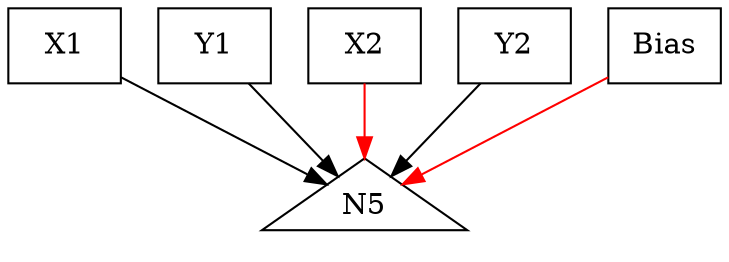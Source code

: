digraph g { 
N0 [shape=box, label=Bias]
N1[shape=box label=X1]
N2[shape=box label=Y1]
N3[shape=box label=X2]
N4[shape=box label=Y2]
N5[shape=triangle]
N0 -> N5 [color=red] [arrowType=inv]
N1 -> N5 [color=black] 
N2 -> N5 [color=black] 
N3 -> N5 [color=red] [arrowType=inv]
N4 -> N5 [color=black] 
 { rank=same; 
N5
 } 
 { rank=same; 
N1 ->N2 ->N3 ->N4 ->N0 [style=invis]
 } 
}
